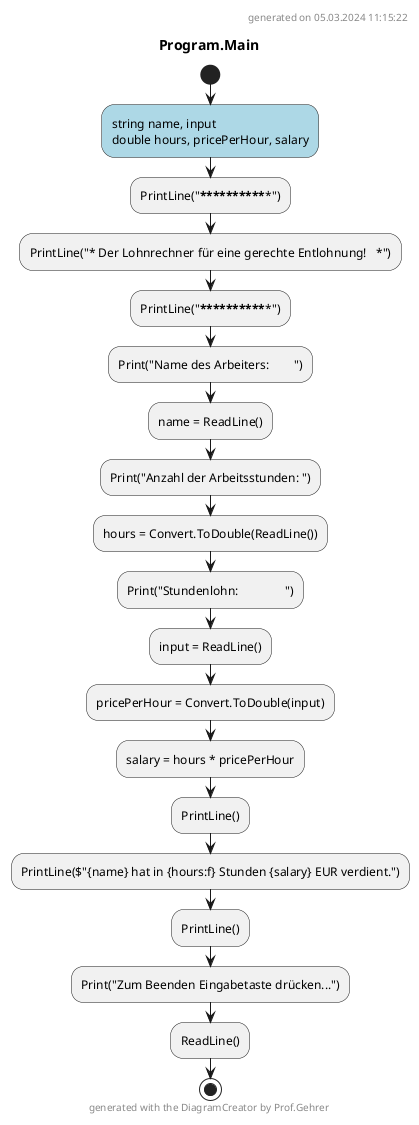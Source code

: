@startuml Program.Main
header
generated on 05.03.2024 11:15:22
end header
title Program.Main
start
#LightBlue:string name, input
double hours, pricePerHour, salary;
:PrintLine("***************************************************");
:PrintLine("* Der Lohnrechner für eine gerechte Entlohnung!   *");
:PrintLine("***************************************************");
:Print("Name des Arbeiters:        ");
:name = ReadLine();
:Print("Anzahl der Arbeitsstunden: ");
:hours = Convert.ToDouble(ReadLine());
:Print("Stundenlohn:               ");
:input = ReadLine();
:pricePerHour = Convert.ToDouble(input);
:salary = hours * pricePerHour;
:PrintLine();
:PrintLine($"{name} hat in {hours:f} Stunden {salary} EUR verdient.");
:PrintLine();
:Print("Zum Beenden Eingabetaste drücken...");
:ReadLine();
footer
generated with the DiagramCreator by Prof.Gehrer
end footer
stop
@enduml
